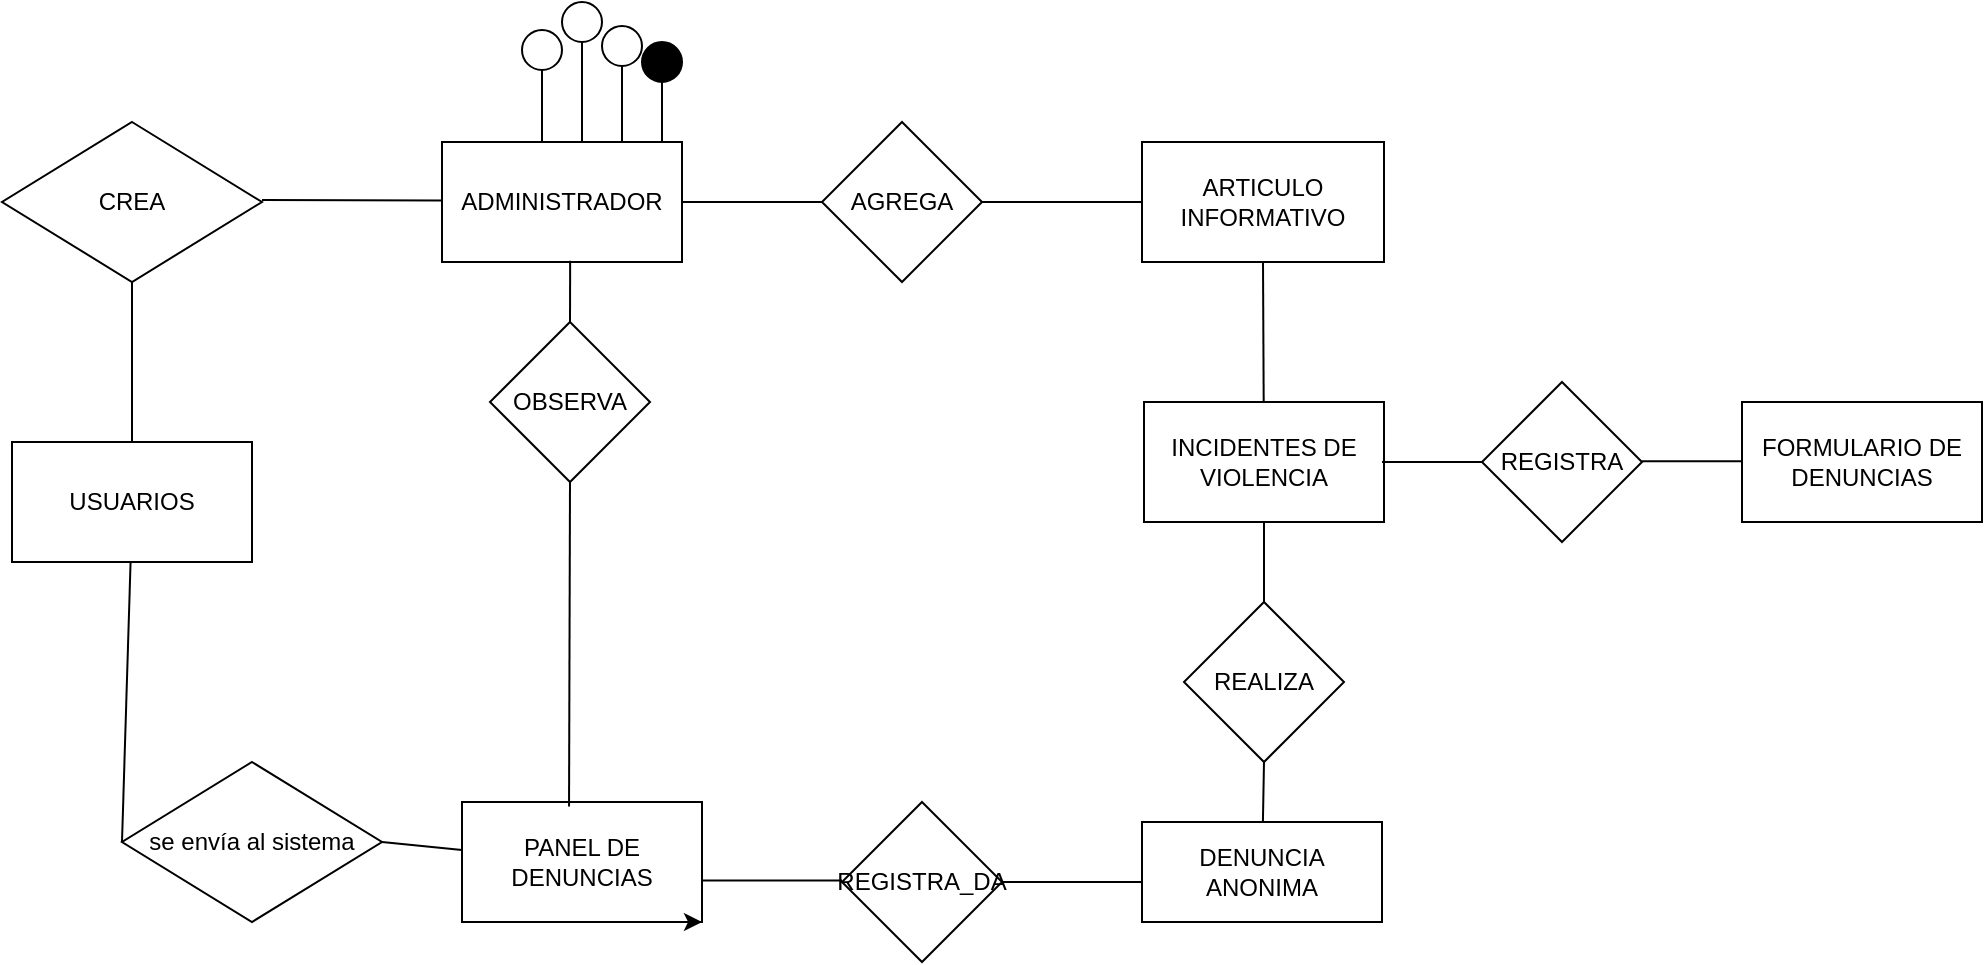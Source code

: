 <mxfile version="21.6.9" type="github">
  <diagram id="R2lEEEUBdFMjLlhIrx00" name="Page-1">
    <mxGraphModel dx="1804" dy="617" grid="1" gridSize="10" guides="1" tooltips="1" connect="1" arrows="1" fold="1" page="1" pageScale="1" pageWidth="850" pageHeight="1100" math="0" shadow="0" extFonts="Permanent Marker^https://fonts.googleapis.com/css?family=Permanent+Marker">
      <root>
        <mxCell id="0" />
        <mxCell id="1" parent="0" />
        <mxCell id="o24k-N3H9swTFy_beZGZ-2" value="AGREGA" style="rhombus;whiteSpace=wrap;html=1;" parent="1" vertex="1">
          <mxGeometry x="300" y="220" width="80" height="80" as="geometry" />
        </mxCell>
        <mxCell id="o24k-N3H9swTFy_beZGZ-3" value="ARTICULO INFORMATIVO" style="rounded=0;whiteSpace=wrap;html=1;" parent="1" vertex="1">
          <mxGeometry x="460" y="230" width="121" height="60" as="geometry" />
        </mxCell>
        <mxCell id="o24k-N3H9swTFy_beZGZ-4" value="" style="endArrow=none;html=1;rounded=0;exitX=1;exitY=0.5;exitDx=0;exitDy=0;" parent="1" source="o24k-N3H9swTFy_beZGZ-2" target="o24k-N3H9swTFy_beZGZ-3" edge="1">
          <mxGeometry width="50" height="50" relative="1" as="geometry">
            <mxPoint x="400" y="300" as="sourcePoint" />
            <mxPoint x="450" y="250" as="targetPoint" />
          </mxGeometry>
        </mxCell>
        <mxCell id="o24k-N3H9swTFy_beZGZ-5" value="" style="endArrow=none;html=1;rounded=0;entryX=0;entryY=0.5;entryDx=0;entryDy=0;" parent="1" source="o24k-N3H9swTFy_beZGZ-1" target="o24k-N3H9swTFy_beZGZ-2" edge="1">
          <mxGeometry width="50" height="50" relative="1" as="geometry">
            <mxPoint x="240" y="260" as="sourcePoint" />
            <mxPoint x="305" y="267" as="targetPoint" />
          </mxGeometry>
        </mxCell>
        <mxCell id="o24k-N3H9swTFy_beZGZ-7" value="" style="group" parent="1" connectable="0" vertex="1">
          <mxGeometry x="110" y="200" width="120" height="90" as="geometry" />
        </mxCell>
        <mxCell id="o24k-N3H9swTFy_beZGZ-1" value="ADMINISTRADOR" style="rounded=0;whiteSpace=wrap;html=1;" parent="o24k-N3H9swTFy_beZGZ-7" vertex="1">
          <mxGeometry y="30" width="120" height="60" as="geometry" />
        </mxCell>
        <mxCell id="o24k-N3H9swTFy_beZGZ-6" value="" style="endArrow=none;html=1;rounded=0;" parent="o24k-N3H9swTFy_beZGZ-7" edge="1">
          <mxGeometry width="50" height="50" relative="1" as="geometry">
            <mxPoint x="110" as="sourcePoint" />
            <mxPoint x="110" y="-20" as="targetPoint" />
            <Array as="points">
              <mxPoint x="110" y="30" />
            </Array>
          </mxGeometry>
        </mxCell>
        <mxCell id="o24k-N3H9swTFy_beZGZ-8" value="" style="endArrow=none;html=1;rounded=0;" parent="1" edge="1">
          <mxGeometry width="50" height="50" relative="1" as="geometry">
            <mxPoint x="200" y="200" as="sourcePoint" />
            <mxPoint x="200" y="180" as="targetPoint" />
            <Array as="points">
              <mxPoint x="200" y="230" />
            </Array>
          </mxGeometry>
        </mxCell>
        <mxCell id="o24k-N3H9swTFy_beZGZ-9" value="" style="endArrow=none;html=1;rounded=0;" parent="1" edge="1">
          <mxGeometry width="50" height="50" relative="1" as="geometry">
            <mxPoint x="180" y="200" as="sourcePoint" />
            <mxPoint x="180" y="180" as="targetPoint" />
            <Array as="points">
              <mxPoint x="180" y="230" />
            </Array>
          </mxGeometry>
        </mxCell>
        <mxCell id="o24k-N3H9swTFy_beZGZ-10" value="" style="endArrow=none;html=1;rounded=0;" parent="1" edge="1">
          <mxGeometry width="50" height="50" relative="1" as="geometry">
            <mxPoint x="160" y="200" as="sourcePoint" />
            <mxPoint x="160" y="180" as="targetPoint" />
            <Array as="points">
              <mxPoint x="160" y="230" />
            </Array>
          </mxGeometry>
        </mxCell>
        <mxCell id="o24k-N3H9swTFy_beZGZ-12" value="" style="ellipse;whiteSpace=wrap;html=1;aspect=fixed;strokeColor=#000000;fillColor=#000000;" parent="1" vertex="1">
          <mxGeometry x="210" y="180" width="20" height="20" as="geometry" />
        </mxCell>
        <mxCell id="o24k-N3H9swTFy_beZGZ-15" value="" style="ellipse;whiteSpace=wrap;html=1;aspect=fixed;" parent="1" vertex="1">
          <mxGeometry x="190" y="172" width="20" height="20" as="geometry" />
        </mxCell>
        <mxCell id="o24k-N3H9swTFy_beZGZ-16" value="" style="ellipse;whiteSpace=wrap;html=1;aspect=fixed;" parent="1" vertex="1">
          <mxGeometry x="170" y="160" width="20" height="20" as="geometry" />
        </mxCell>
        <mxCell id="o24k-N3H9swTFy_beZGZ-17" value="" style="ellipse;whiteSpace=wrap;html=1;aspect=fixed;" parent="1" vertex="1">
          <mxGeometry x="150" y="174" width="20" height="20" as="geometry" />
        </mxCell>
        <mxCell id="o24k-N3H9swTFy_beZGZ-20" value="se envía al sistema" style="rhombus;whiteSpace=wrap;html=1;" parent="1" vertex="1">
          <mxGeometry x="-50" y="540" width="130" height="80" as="geometry" />
        </mxCell>
        <mxCell id="o24k-N3H9swTFy_beZGZ-23" value="" style="group" parent="1" connectable="0" vertex="1">
          <mxGeometry x="120" y="520" width="120" height="90" as="geometry" />
        </mxCell>
        <mxCell id="o24k-N3H9swTFy_beZGZ-24" value="PANEL DE DENUNCIAS" style="rounded=0;whiteSpace=wrap;html=1;" parent="o24k-N3H9swTFy_beZGZ-23" vertex="1">
          <mxGeometry y="40" width="120" height="60" as="geometry" />
        </mxCell>
        <mxCell id="o24k-N3H9swTFy_beZGZ-52" style="edgeStyle=orthogonalEdgeStyle;rounded=0;orthogonalLoop=1;jettySize=auto;html=1;exitX=0.75;exitY=1;exitDx=0;exitDy=0;entryX=1;entryY=1;entryDx=0;entryDy=0;" parent="o24k-N3H9swTFy_beZGZ-23" source="o24k-N3H9swTFy_beZGZ-24" target="o24k-N3H9swTFy_beZGZ-24" edge="1">
          <mxGeometry relative="1" as="geometry" />
        </mxCell>
        <mxCell id="o24k-N3H9swTFy_beZGZ-33" value="OBSERVA" style="rhombus;whiteSpace=wrap;html=1;" parent="1" vertex="1">
          <mxGeometry x="134" y="320" width="80" height="80" as="geometry" />
        </mxCell>
        <mxCell id="o24k-N3H9swTFy_beZGZ-34" value="" style="endArrow=none;html=1;rounded=0;exitX=0.5;exitY=0;exitDx=0;exitDy=0;entryX=0.534;entryY=0.99;entryDx=0;entryDy=0;entryPerimeter=0;" parent="1" source="o24k-N3H9swTFy_beZGZ-33" target="o24k-N3H9swTFy_beZGZ-1" edge="1">
          <mxGeometry width="50" height="50" relative="1" as="geometry">
            <mxPoint x="180" y="320" as="sourcePoint" />
            <mxPoint x="180" y="300" as="targetPoint" />
          </mxGeometry>
        </mxCell>
        <mxCell id="o24k-N3H9swTFy_beZGZ-35" value="" style="endArrow=none;html=1;rounded=0;entryX=0.5;entryY=1;entryDx=0;entryDy=0;exitX=0.446;exitY=0.037;exitDx=0;exitDy=0;exitPerimeter=0;" parent="1" source="o24k-N3H9swTFy_beZGZ-24" target="o24k-N3H9swTFy_beZGZ-33" edge="1">
          <mxGeometry width="50" height="50" relative="1" as="geometry">
            <mxPoint x="64" y="360" as="sourcePoint" />
            <mxPoint x="139" y="367" as="targetPoint" />
          </mxGeometry>
        </mxCell>
        <mxCell id="o24k-N3H9swTFy_beZGZ-36" value="FORMULARIO DE DENUNCIAS" style="rounded=0;whiteSpace=wrap;html=1;" parent="1" vertex="1">
          <mxGeometry x="760" y="360" width="120" height="60" as="geometry" />
        </mxCell>
        <mxCell id="o24k-N3H9swTFy_beZGZ-37" value="USUARIOS" style="rounded=0;whiteSpace=wrap;html=1;" parent="1" vertex="1">
          <mxGeometry x="-105" y="380" width="120" height="60" as="geometry" />
        </mxCell>
        <mxCell id="o24k-N3H9swTFy_beZGZ-38" value="INCIDENTES DE VIOLENCIA" style="rounded=0;whiteSpace=wrap;html=1;" parent="1" vertex="1">
          <mxGeometry x="461" y="360" width="120" height="60" as="geometry" />
        </mxCell>
        <mxCell id="o24k-N3H9swTFy_beZGZ-39" value="DENUNCIA ANONIMA" style="rounded=0;whiteSpace=wrap;html=1;" parent="1" vertex="1">
          <mxGeometry x="460" y="570" width="120" height="50" as="geometry" />
        </mxCell>
        <mxCell id="o24k-N3H9swTFy_beZGZ-40" value="REGISTRA" style="rhombus;whiteSpace=wrap;html=1;" parent="1" vertex="1">
          <mxGeometry x="630" y="350" width="80" height="80" as="geometry" />
        </mxCell>
        <mxCell id="o24k-N3H9swTFy_beZGZ-41" value="" style="endArrow=none;html=1;rounded=0;" parent="1" edge="1">
          <mxGeometry width="50" height="50" relative="1" as="geometry">
            <mxPoint x="580" y="390" as="sourcePoint" />
            <mxPoint x="630" y="390" as="targetPoint" />
          </mxGeometry>
        </mxCell>
        <mxCell id="o24k-N3H9swTFy_beZGZ-42" value="" style="endArrow=none;html=1;rounded=0;" parent="1" edge="1">
          <mxGeometry width="50" height="50" relative="1" as="geometry">
            <mxPoint x="710" y="389.66" as="sourcePoint" />
            <mxPoint x="760" y="389.66" as="targetPoint" />
          </mxGeometry>
        </mxCell>
        <mxCell id="o24k-N3H9swTFy_beZGZ-44" value="" style="endArrow=none;html=1;rounded=0;entryX=0.5;entryY=1;entryDx=0;entryDy=0;" parent="1" source="o24k-N3H9swTFy_beZGZ-38" target="o24k-N3H9swTFy_beZGZ-3" edge="1">
          <mxGeometry width="50" height="50" relative="1" as="geometry">
            <mxPoint x="510" y="350" as="sourcePoint" />
            <mxPoint x="470" y="270" as="targetPoint" />
          </mxGeometry>
        </mxCell>
        <mxCell id="o24k-N3H9swTFy_beZGZ-45" value="" style="endArrow=none;html=1;rounded=0;entryX=0;entryY=0.5;entryDx=0;entryDy=0;" parent="1" edge="1">
          <mxGeometry width="50" height="50" relative="1" as="geometry">
            <mxPoint x="20" y="259" as="sourcePoint" />
            <mxPoint x="110" y="259.29" as="targetPoint" />
          </mxGeometry>
        </mxCell>
        <mxCell id="o24k-N3H9swTFy_beZGZ-47" value="CREA" style="rhombus;whiteSpace=wrap;html=1;" parent="1" vertex="1">
          <mxGeometry x="-110" y="220" width="130" height="80" as="geometry" />
        </mxCell>
        <mxCell id="o24k-N3H9swTFy_beZGZ-48" value="" style="endArrow=none;html=1;rounded=0;entryX=0.5;entryY=0;entryDx=0;entryDy=0;" parent="1" target="o24k-N3H9swTFy_beZGZ-37" edge="1">
          <mxGeometry width="50" height="50" relative="1" as="geometry">
            <mxPoint x="-45" y="300" as="sourcePoint" />
            <mxPoint x="40" y="300.29" as="targetPoint" />
          </mxGeometry>
        </mxCell>
        <mxCell id="o24k-N3H9swTFy_beZGZ-49" value="" style="endArrow=none;html=1;rounded=0;entryX=0.5;entryY=1;entryDx=0;entryDy=0;exitX=0;exitY=0.5;exitDx=0;exitDy=0;" parent="1" source="o24k-N3H9swTFy_beZGZ-20" edge="1">
          <mxGeometry width="50" height="50" relative="1" as="geometry">
            <mxPoint x="-70" y="570" as="sourcePoint" />
            <mxPoint x="-45.71" y="440" as="targetPoint" />
          </mxGeometry>
        </mxCell>
        <mxCell id="o24k-N3H9swTFy_beZGZ-50" value="" style="endArrow=none;html=1;rounded=0;entryX=1;entryY=0.5;entryDx=0;entryDy=0;" parent="1" source="o24k-N3H9swTFy_beZGZ-24" target="o24k-N3H9swTFy_beZGZ-20" edge="1">
          <mxGeometry width="50" height="50" relative="1" as="geometry">
            <mxPoint x="184" y="517" as="sourcePoint" />
            <mxPoint x="184" y="410" as="targetPoint" />
          </mxGeometry>
        </mxCell>
        <mxCell id="o24k-N3H9swTFy_beZGZ-51" style="edgeStyle=orthogonalEdgeStyle;rounded=0;orthogonalLoop=1;jettySize=auto;html=1;exitX=0.5;exitY=1;exitDx=0;exitDy=0;" parent="1" source="o24k-N3H9swTFy_beZGZ-37" target="o24k-N3H9swTFy_beZGZ-37" edge="1">
          <mxGeometry relative="1" as="geometry" />
        </mxCell>
        <mxCell id="o24k-N3H9swTFy_beZGZ-53" value="REALIZA" style="rhombus;whiteSpace=wrap;html=1;" parent="1" vertex="1">
          <mxGeometry x="481" y="460" width="80" height="80" as="geometry" />
        </mxCell>
        <mxCell id="o24k-N3H9swTFy_beZGZ-54" value="REGISTRA_DA" style="rhombus;whiteSpace=wrap;html=1;" parent="1" vertex="1">
          <mxGeometry x="310" y="560" width="80" height="80" as="geometry" />
        </mxCell>
        <mxCell id="o24k-N3H9swTFy_beZGZ-55" value="" style="endArrow=none;html=1;rounded=0;exitX=0.5;exitY=1;exitDx=0;exitDy=0;entryX=0.5;entryY=0;entryDx=0;entryDy=0;" parent="1" source="o24k-N3H9swTFy_beZGZ-38" target="o24k-N3H9swTFy_beZGZ-53" edge="1">
          <mxGeometry width="50" height="50" relative="1" as="geometry">
            <mxPoint x="510" y="438.57" as="sourcePoint" />
            <mxPoint x="560" y="438.57" as="targetPoint" />
          </mxGeometry>
        </mxCell>
        <mxCell id="o24k-N3H9swTFy_beZGZ-57" value="" style="endArrow=none;html=1;rounded=0;exitX=0.5;exitY=1;exitDx=0;exitDy=0;" parent="1" source="o24k-N3H9swTFy_beZGZ-53" target="o24k-N3H9swTFy_beZGZ-39" edge="1">
          <mxGeometry width="50" height="50" relative="1" as="geometry">
            <mxPoint x="511" y="550" as="sourcePoint" />
            <mxPoint x="521" y="590" as="targetPoint" />
          </mxGeometry>
        </mxCell>
        <mxCell id="o24k-N3H9swTFy_beZGZ-59" value="" style="endArrow=none;html=1;rounded=0;entryX=1;entryY=0.5;entryDx=0;entryDy=0;" parent="1" target="o24k-N3H9swTFy_beZGZ-54" edge="1">
          <mxGeometry width="50" height="50" relative="1" as="geometry">
            <mxPoint x="460" y="600" as="sourcePoint" />
            <mxPoint x="400" y="625" as="targetPoint" />
          </mxGeometry>
        </mxCell>
        <mxCell id="o24k-N3H9swTFy_beZGZ-62" value="" style="endArrow=none;html=1;rounded=0;entryX=1;entryY=0.5;entryDx=0;entryDy=0;" parent="1" edge="1">
          <mxGeometry width="50" height="50" relative="1" as="geometry">
            <mxPoint x="310" y="599.29" as="sourcePoint" />
            <mxPoint x="240" y="599.29" as="targetPoint" />
          </mxGeometry>
        </mxCell>
      </root>
    </mxGraphModel>
  </diagram>
</mxfile>
